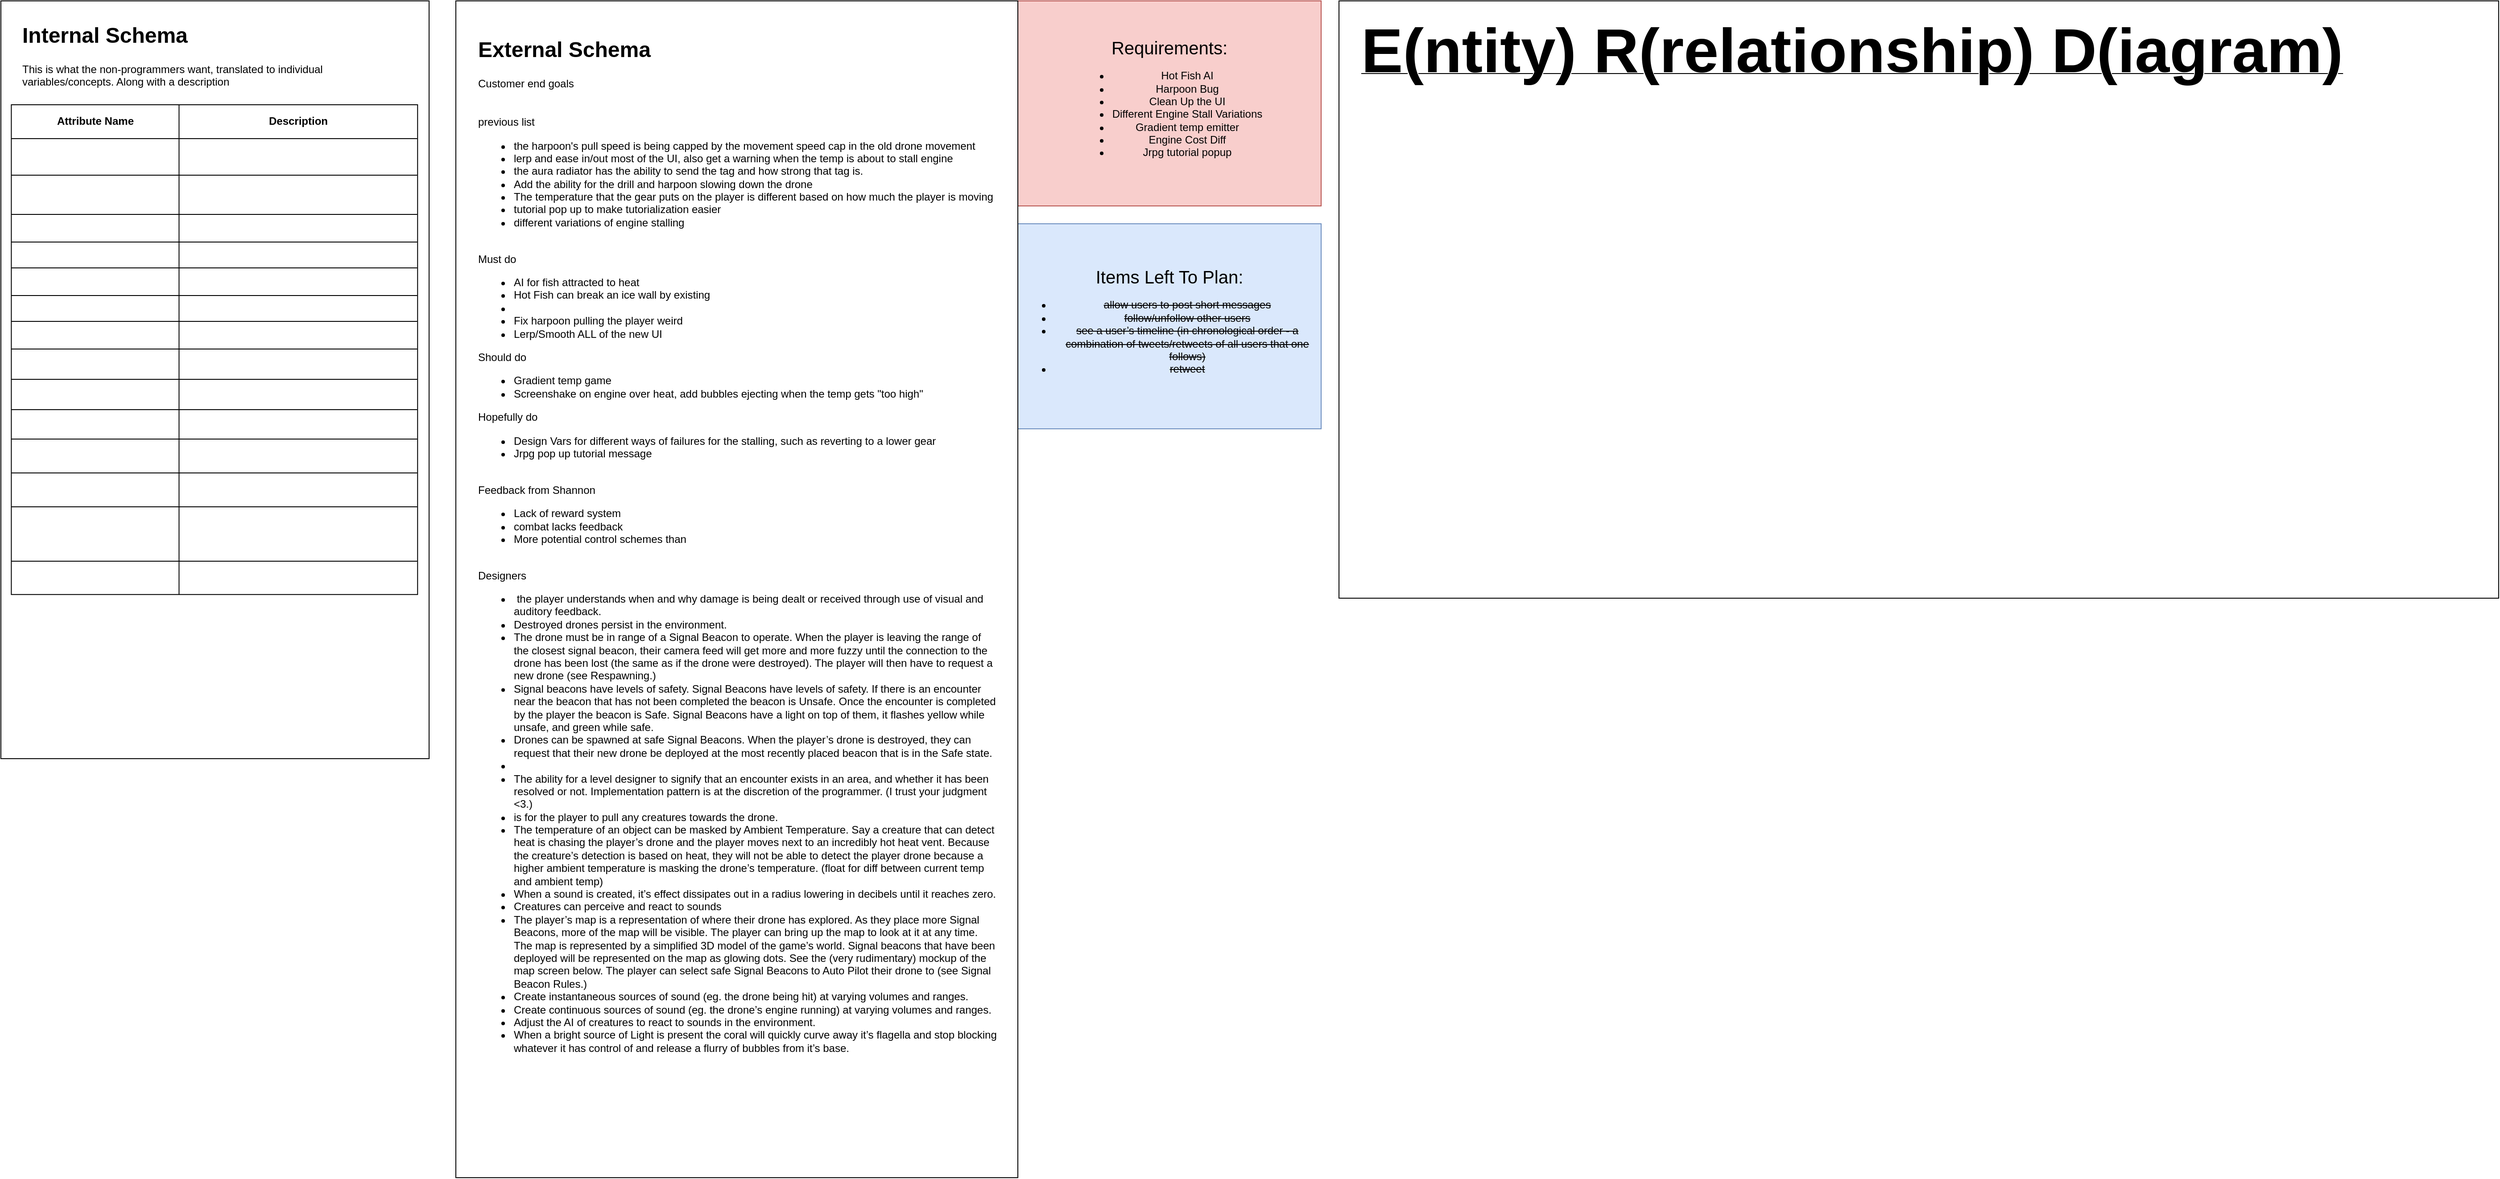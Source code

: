 <mxfile version="16.6.4" type="github">
  <diagram id="y5uNfYxEgai9vvKYRE7q" name="Page-1">
    <mxGraphModel dx="2272" dy="752" grid="1" gridSize="10" guides="1" tooltips="1" connect="1" arrows="1" fold="1" page="1" pageScale="1" pageWidth="850" pageHeight="1100" math="0" shadow="0">
      <root>
        <mxCell id="0" />
        <mxCell id="1" parent="0" />
        <mxCell id="go6vWqejy8pKC4_B8dgW-104" value="" style="group" parent="1" vertex="1" connectable="0">
          <mxGeometry x="-830" y="10" width="480" height="850" as="geometry" />
        </mxCell>
        <mxCell id="go6vWqejy8pKC4_B8dgW-105" value="" style="rounded=0;whiteSpace=wrap;html=1;" parent="go6vWqejy8pKC4_B8dgW-104" vertex="1">
          <mxGeometry width="480.0" height="850.0" as="geometry" />
        </mxCell>
        <mxCell id="go6vWqejy8pKC4_B8dgW-106" value="&lt;h1&gt;Internal Schema&lt;/h1&gt;&lt;div&gt;This is what the non-programmers want, translated to individual variables/concepts. Along with a description&lt;/div&gt;&lt;p&gt;&lt;/p&gt;" style="text;html=1;strokeColor=none;fillColor=none;spacing=5;spacingTop=-20;whiteSpace=wrap;overflow=hidden;rounded=0;" parent="go6vWqejy8pKC4_B8dgW-104" vertex="1">
          <mxGeometry x="19.2" y="18.889" width="441.6" height="207.778" as="geometry" />
        </mxCell>
        <mxCell id="go6vWqejy8pKC4_B8dgW-109" value="" style="shape=table;html=1;whiteSpace=wrap;startSize=0;container=1;collapsible=0;childLayout=tableLayout;" parent="go6vWqejy8pKC4_B8dgW-104" vertex="1">
          <mxGeometry x="11.707" y="116.44" width="455.415" height="549.48" as="geometry" />
        </mxCell>
        <mxCell id="go6vWqejy8pKC4_B8dgW-110" value="" style="shape=partialRectangle;html=1;whiteSpace=wrap;collapsible=0;dropTarget=0;pointerEvents=0;fillColor=none;top=0;left=0;bottom=0;right=0;points=[[0,0.5],[1,0.5]];portConstraint=eastwest;" parent="go6vWqejy8pKC4_B8dgW-109" vertex="1">
          <mxGeometry width="455.415" height="38" as="geometry" />
        </mxCell>
        <mxCell id="go6vWqejy8pKC4_B8dgW-111" value="&lt;b&gt;Attribute Name&lt;/b&gt;" style="shape=partialRectangle;html=1;whiteSpace=wrap;connectable=0;fillColor=none;top=0;left=0;bottom=0;right=0;overflow=hidden;" parent="go6vWqejy8pKC4_B8dgW-110" vertex="1">
          <mxGeometry width="188" height="38" as="geometry">
            <mxRectangle width="188" height="38" as="alternateBounds" />
          </mxGeometry>
        </mxCell>
        <mxCell id="go6vWqejy8pKC4_B8dgW-112" value="&lt;b&gt;Description&lt;/b&gt;" style="shape=partialRectangle;html=1;whiteSpace=wrap;connectable=0;fillColor=none;top=0;left=0;bottom=0;right=0;overflow=hidden;" parent="go6vWqejy8pKC4_B8dgW-110" vertex="1">
          <mxGeometry x="188" width="267" height="38" as="geometry">
            <mxRectangle width="267" height="38" as="alternateBounds" />
          </mxGeometry>
        </mxCell>
        <mxCell id="go6vWqejy8pKC4_B8dgW-118" value="" style="shape=partialRectangle;html=1;whiteSpace=wrap;collapsible=0;dropTarget=0;pointerEvents=0;fillColor=none;top=0;left=0;bottom=0;right=0;points=[[0,0.5],[1,0.5]];portConstraint=eastwest;" parent="go6vWqejy8pKC4_B8dgW-109" vertex="1">
          <mxGeometry y="38" width="455.415" height="41" as="geometry" />
        </mxCell>
        <mxCell id="go6vWqejy8pKC4_B8dgW-119" value="" style="shape=partialRectangle;html=1;whiteSpace=wrap;connectable=0;fillColor=none;top=0;left=0;bottom=0;right=0;overflow=hidden;" parent="go6vWqejy8pKC4_B8dgW-118" vertex="1">
          <mxGeometry width="188" height="41" as="geometry">
            <mxRectangle width="188" height="41" as="alternateBounds" />
          </mxGeometry>
        </mxCell>
        <mxCell id="go6vWqejy8pKC4_B8dgW-120" value="" style="shape=partialRectangle;html=1;whiteSpace=wrap;connectable=0;fillColor=none;top=0;left=0;bottom=0;right=0;overflow=hidden;" parent="go6vWqejy8pKC4_B8dgW-118" vertex="1">
          <mxGeometry x="188" width="267" height="41" as="geometry">
            <mxRectangle width="267" height="41" as="alternateBounds" />
          </mxGeometry>
        </mxCell>
        <mxCell id="go6vWqejy8pKC4_B8dgW-114" value="" style="shape=partialRectangle;html=1;whiteSpace=wrap;collapsible=0;dropTarget=0;pointerEvents=0;fillColor=none;top=0;left=0;bottom=0;right=0;points=[[0,0.5],[1,0.5]];portConstraint=eastwest;" parent="go6vWqejy8pKC4_B8dgW-109" vertex="1">
          <mxGeometry y="79" width="455.415" height="44" as="geometry" />
        </mxCell>
        <mxCell id="go6vWqejy8pKC4_B8dgW-115" value="" style="shape=partialRectangle;html=1;whiteSpace=wrap;connectable=0;fillColor=none;top=0;left=0;bottom=0;right=0;overflow=hidden;" parent="go6vWqejy8pKC4_B8dgW-114" vertex="1">
          <mxGeometry width="188" height="44" as="geometry">
            <mxRectangle width="188" height="44" as="alternateBounds" />
          </mxGeometry>
        </mxCell>
        <mxCell id="go6vWqejy8pKC4_B8dgW-116" value="" style="shape=partialRectangle;html=1;whiteSpace=wrap;connectable=0;fillColor=none;top=0;left=0;bottom=0;right=0;overflow=hidden;" parent="go6vWqejy8pKC4_B8dgW-114" vertex="1">
          <mxGeometry x="188" width="267" height="44" as="geometry">
            <mxRectangle width="267" height="44" as="alternateBounds" />
          </mxGeometry>
        </mxCell>
        <mxCell id="go6vWqejy8pKC4_B8dgW-155" style="shape=partialRectangle;html=1;whiteSpace=wrap;collapsible=0;dropTarget=0;pointerEvents=0;fillColor=none;top=0;left=0;bottom=0;right=0;points=[[0,0.5],[1,0.5]];portConstraint=eastwest;" parent="go6vWqejy8pKC4_B8dgW-109" vertex="1">
          <mxGeometry y="123" width="455.415" height="31" as="geometry" />
        </mxCell>
        <mxCell id="go6vWqejy8pKC4_B8dgW-156" value="" style="shape=partialRectangle;html=1;whiteSpace=wrap;connectable=0;fillColor=none;top=0;left=0;bottom=0;right=0;overflow=hidden;" parent="go6vWqejy8pKC4_B8dgW-155" vertex="1">
          <mxGeometry width="188" height="31" as="geometry">
            <mxRectangle width="188" height="31" as="alternateBounds" />
          </mxGeometry>
        </mxCell>
        <mxCell id="go6vWqejy8pKC4_B8dgW-157" value="" style="shape=partialRectangle;html=1;whiteSpace=wrap;connectable=0;fillColor=none;top=0;left=0;bottom=0;right=0;overflow=hidden;" parent="go6vWqejy8pKC4_B8dgW-155" vertex="1">
          <mxGeometry x="188" width="267" height="31" as="geometry">
            <mxRectangle width="267" height="31" as="alternateBounds" />
          </mxGeometry>
        </mxCell>
        <mxCell id="go6vWqejy8pKC4_B8dgW-152" style="shape=partialRectangle;html=1;whiteSpace=wrap;collapsible=0;dropTarget=0;pointerEvents=0;fillColor=none;top=0;left=0;bottom=0;right=0;points=[[0,0.5],[1,0.5]];portConstraint=eastwest;" parent="go6vWqejy8pKC4_B8dgW-109" vertex="1">
          <mxGeometry y="154" width="455.415" height="29" as="geometry" />
        </mxCell>
        <mxCell id="go6vWqejy8pKC4_B8dgW-153" value="&lt;span style=&quot;color: rgba(0 , 0 , 0 , 0) ; font-family: monospace ; font-size: 0px&quot;&gt;%3CmxGraphModel%3E%3Croot%3E%3CmxCell%20id%3D%220%22%2F%3E%3CmxCell%20id%3D%221%22%20parent%3D%220%22%2F%3E%3CmxCell%20id%3D%222%22%20value%3D%22Different%20engine%20stall%20variations%22%20style%3D%22shape%3DpartialRectangle%3Bhtml%3D1%3BwhiteSpace%3Dwrap%3Bconnectable%3D0%3BfillColor%3Dnone%3Btop%3D0%3Bleft%3D0%3Bbottom%3D0%3Bright%3D0%3Boverflow%3Dhidden%3B%22%20vertex%3D%221%22%20parent%3D%221%22%3E%3CmxGeometry%20x%3D%22-750%22%20y%3D%22458%22%20width%3D%22130%22%20height%3D%2235%22%20as%3D%22geometry%22%2F%3E%3C%2FmxCell%3E%3C%2Froot%3E%3C%2FmxGraphModel%3E&lt;/span&gt;" style="shape=partialRectangle;html=1;whiteSpace=wrap;connectable=0;fillColor=none;top=0;left=0;bottom=0;right=0;overflow=hidden;" parent="go6vWqejy8pKC4_B8dgW-152" vertex="1">
          <mxGeometry width="188" height="29" as="geometry">
            <mxRectangle width="188" height="29" as="alternateBounds" />
          </mxGeometry>
        </mxCell>
        <mxCell id="go6vWqejy8pKC4_B8dgW-154" value="" style="shape=partialRectangle;html=1;whiteSpace=wrap;connectable=0;fillColor=none;top=0;left=0;bottom=0;right=0;overflow=hidden;" parent="go6vWqejy8pKC4_B8dgW-152" vertex="1">
          <mxGeometry x="188" width="267" height="29" as="geometry">
            <mxRectangle width="267" height="29" as="alternateBounds" />
          </mxGeometry>
        </mxCell>
        <mxCell id="6U_FLFZ1m8M36dPALxO--58" style="shape=partialRectangle;html=1;whiteSpace=wrap;collapsible=0;dropTarget=0;pointerEvents=0;fillColor=none;top=0;left=0;bottom=0;right=0;points=[[0,0.5],[1,0.5]];portConstraint=eastwest;" parent="go6vWqejy8pKC4_B8dgW-109" vertex="1">
          <mxGeometry y="183" width="455.415" height="31" as="geometry" />
        </mxCell>
        <mxCell id="6U_FLFZ1m8M36dPALxO--59" value="" style="shape=partialRectangle;html=1;whiteSpace=wrap;connectable=0;fillColor=none;top=0;left=0;bottom=0;right=0;overflow=hidden;" parent="6U_FLFZ1m8M36dPALxO--58" vertex="1">
          <mxGeometry width="188" height="31" as="geometry">
            <mxRectangle width="188" height="31" as="alternateBounds" />
          </mxGeometry>
        </mxCell>
        <mxCell id="6U_FLFZ1m8M36dPALxO--60" value="" style="shape=partialRectangle;html=1;whiteSpace=wrap;connectable=0;fillColor=none;top=0;left=0;bottom=0;right=0;overflow=hidden;" parent="6U_FLFZ1m8M36dPALxO--58" vertex="1">
          <mxGeometry x="188" width="267" height="31" as="geometry">
            <mxRectangle width="267" height="31" as="alternateBounds" />
          </mxGeometry>
        </mxCell>
        <mxCell id="go6vWqejy8pKC4_B8dgW-167" style="shape=partialRectangle;html=1;whiteSpace=wrap;collapsible=0;dropTarget=0;pointerEvents=0;fillColor=none;top=0;left=0;bottom=0;right=0;points=[[0,0.5],[1,0.5]];portConstraint=eastwest;" parent="go6vWqejy8pKC4_B8dgW-109" vertex="1">
          <mxGeometry y="214" width="455.415" height="29" as="geometry" />
        </mxCell>
        <mxCell id="go6vWqejy8pKC4_B8dgW-168" value="" style="shape=partialRectangle;html=1;whiteSpace=wrap;connectable=0;fillColor=none;top=0;left=0;bottom=0;right=0;overflow=hidden;" parent="go6vWqejy8pKC4_B8dgW-167" vertex="1">
          <mxGeometry width="188" height="29" as="geometry">
            <mxRectangle width="188" height="29" as="alternateBounds" />
          </mxGeometry>
        </mxCell>
        <mxCell id="go6vWqejy8pKC4_B8dgW-169" value="" style="shape=partialRectangle;html=1;whiteSpace=wrap;connectable=0;fillColor=none;top=0;left=0;bottom=0;right=0;overflow=hidden;" parent="go6vWqejy8pKC4_B8dgW-167" vertex="1">
          <mxGeometry x="188" width="267" height="29" as="geometry">
            <mxRectangle width="267" height="29" as="alternateBounds" />
          </mxGeometry>
        </mxCell>
        <mxCell id="go6vWqejy8pKC4_B8dgW-149" style="shape=partialRectangle;html=1;whiteSpace=wrap;collapsible=0;dropTarget=0;pointerEvents=0;fillColor=none;top=0;left=0;bottom=0;right=0;points=[[0,0.5],[1,0.5]];portConstraint=eastwest;" parent="go6vWqejy8pKC4_B8dgW-109" vertex="1">
          <mxGeometry y="243" width="455.415" height="31" as="geometry" />
        </mxCell>
        <mxCell id="go6vWqejy8pKC4_B8dgW-150" value="" style="shape=partialRectangle;html=1;whiteSpace=wrap;connectable=0;fillColor=none;top=0;left=0;bottom=0;right=0;overflow=hidden;" parent="go6vWqejy8pKC4_B8dgW-149" vertex="1">
          <mxGeometry width="188" height="31" as="geometry">
            <mxRectangle width="188" height="31" as="alternateBounds" />
          </mxGeometry>
        </mxCell>
        <mxCell id="go6vWqejy8pKC4_B8dgW-151" value="" style="shape=partialRectangle;html=1;whiteSpace=wrap;connectable=0;fillColor=none;top=0;left=0;bottom=0;right=0;overflow=hidden;" parent="go6vWqejy8pKC4_B8dgW-149" vertex="1">
          <mxGeometry x="188" width="267" height="31" as="geometry">
            <mxRectangle width="267" height="31" as="alternateBounds" />
          </mxGeometry>
        </mxCell>
        <mxCell id="go6vWqejy8pKC4_B8dgW-146" style="shape=partialRectangle;html=1;whiteSpace=wrap;collapsible=0;dropTarget=0;pointerEvents=0;fillColor=none;top=0;left=0;bottom=0;right=0;points=[[0,0.5],[1,0.5]];portConstraint=eastwest;" parent="go6vWqejy8pKC4_B8dgW-109" vertex="1">
          <mxGeometry y="274" width="455.415" height="34" as="geometry" />
        </mxCell>
        <mxCell id="go6vWqejy8pKC4_B8dgW-147" value="" style="shape=partialRectangle;html=1;whiteSpace=wrap;connectable=0;fillColor=none;top=0;left=0;bottom=0;right=0;overflow=hidden;" parent="go6vWqejy8pKC4_B8dgW-146" vertex="1">
          <mxGeometry width="188" height="34" as="geometry">
            <mxRectangle width="188" height="34" as="alternateBounds" />
          </mxGeometry>
        </mxCell>
        <mxCell id="go6vWqejy8pKC4_B8dgW-148" value="" style="shape=partialRectangle;html=1;whiteSpace=wrap;connectable=0;fillColor=none;top=0;left=0;bottom=0;right=0;overflow=hidden;" parent="go6vWqejy8pKC4_B8dgW-146" vertex="1">
          <mxGeometry x="188" width="267" height="34" as="geometry">
            <mxRectangle width="267" height="34" as="alternateBounds" />
          </mxGeometry>
        </mxCell>
        <mxCell id="go6vWqejy8pKC4_B8dgW-158" style="shape=partialRectangle;html=1;whiteSpace=wrap;collapsible=0;dropTarget=0;pointerEvents=0;fillColor=none;top=0;left=0;bottom=0;right=0;points=[[0,0.5],[1,0.5]];portConstraint=eastwest;" parent="go6vWqejy8pKC4_B8dgW-109" vertex="1">
          <mxGeometry y="308" width="455.415" height="34" as="geometry" />
        </mxCell>
        <mxCell id="go6vWqejy8pKC4_B8dgW-159" value="" style="shape=partialRectangle;html=1;whiteSpace=wrap;connectable=0;fillColor=none;top=0;left=0;bottom=0;right=0;overflow=hidden;" parent="go6vWqejy8pKC4_B8dgW-158" vertex="1">
          <mxGeometry width="188" height="34" as="geometry">
            <mxRectangle width="188" height="34" as="alternateBounds" />
          </mxGeometry>
        </mxCell>
        <mxCell id="go6vWqejy8pKC4_B8dgW-160" value="" style="shape=partialRectangle;html=1;whiteSpace=wrap;connectable=0;fillColor=none;top=0;left=0;bottom=0;right=0;overflow=hidden;" parent="go6vWqejy8pKC4_B8dgW-158" vertex="1">
          <mxGeometry x="188" width="267" height="34" as="geometry">
            <mxRectangle width="267" height="34" as="alternateBounds" />
          </mxGeometry>
        </mxCell>
        <mxCell id="6U_FLFZ1m8M36dPALxO--18" style="shape=partialRectangle;html=1;whiteSpace=wrap;collapsible=0;dropTarget=0;pointerEvents=0;fillColor=none;top=0;left=0;bottom=0;right=0;points=[[0,0.5],[1,0.5]];portConstraint=eastwest;" parent="go6vWqejy8pKC4_B8dgW-109" vertex="1">
          <mxGeometry y="342" width="455.415" height="33" as="geometry" />
        </mxCell>
        <mxCell id="6U_FLFZ1m8M36dPALxO--19" value="" style="shape=partialRectangle;html=1;whiteSpace=wrap;connectable=0;fillColor=none;top=0;left=0;bottom=0;right=0;overflow=hidden;" parent="6U_FLFZ1m8M36dPALxO--18" vertex="1">
          <mxGeometry width="188" height="33" as="geometry">
            <mxRectangle width="188" height="33" as="alternateBounds" />
          </mxGeometry>
        </mxCell>
        <mxCell id="6U_FLFZ1m8M36dPALxO--20" value="" style="shape=partialRectangle;html=1;whiteSpace=wrap;connectable=0;fillColor=none;top=0;left=0;bottom=0;right=0;overflow=hidden;" parent="6U_FLFZ1m8M36dPALxO--18" vertex="1">
          <mxGeometry x="188" width="267" height="33" as="geometry">
            <mxRectangle width="267" height="33" as="alternateBounds" />
          </mxGeometry>
        </mxCell>
        <mxCell id="go6vWqejy8pKC4_B8dgW-170" style="shape=partialRectangle;html=1;whiteSpace=wrap;collapsible=0;dropTarget=0;pointerEvents=0;fillColor=none;top=0;left=0;bottom=0;right=0;points=[[0,0.5],[1,0.5]];portConstraint=eastwest;" parent="go6vWqejy8pKC4_B8dgW-109" vertex="1">
          <mxGeometry y="375" width="455.415" height="38" as="geometry" />
        </mxCell>
        <mxCell id="go6vWqejy8pKC4_B8dgW-171" value="" style="shape=partialRectangle;html=1;whiteSpace=wrap;connectable=0;fillColor=none;top=0;left=0;bottom=0;right=0;overflow=hidden;" parent="go6vWqejy8pKC4_B8dgW-170" vertex="1">
          <mxGeometry width="188" height="38" as="geometry">
            <mxRectangle width="188" height="38" as="alternateBounds" />
          </mxGeometry>
        </mxCell>
        <mxCell id="go6vWqejy8pKC4_B8dgW-172" value="" style="shape=partialRectangle;html=1;whiteSpace=wrap;connectable=0;fillColor=none;top=0;left=0;bottom=0;right=0;overflow=hidden;" parent="go6vWqejy8pKC4_B8dgW-170" vertex="1">
          <mxGeometry x="188" width="267" height="38" as="geometry">
            <mxRectangle width="267" height="38" as="alternateBounds" />
          </mxGeometry>
        </mxCell>
        <mxCell id="go6vWqejy8pKC4_B8dgW-173" style="shape=partialRectangle;html=1;whiteSpace=wrap;collapsible=0;dropTarget=0;pointerEvents=0;fillColor=none;top=0;left=0;bottom=0;right=0;points=[[0,0.5],[1,0.5]];portConstraint=eastwest;" parent="go6vWqejy8pKC4_B8dgW-109" vertex="1">
          <mxGeometry y="413" width="455.415" height="38" as="geometry" />
        </mxCell>
        <mxCell id="go6vWqejy8pKC4_B8dgW-174" value="" style="shape=partialRectangle;html=1;whiteSpace=wrap;connectable=0;fillColor=none;top=0;left=0;bottom=0;right=0;overflow=hidden;" parent="go6vWqejy8pKC4_B8dgW-173" vertex="1">
          <mxGeometry width="188" height="38" as="geometry">
            <mxRectangle width="188" height="38" as="alternateBounds" />
          </mxGeometry>
        </mxCell>
        <mxCell id="go6vWqejy8pKC4_B8dgW-175" value="" style="shape=partialRectangle;html=1;whiteSpace=wrap;connectable=0;fillColor=none;top=0;left=0;bottom=0;right=0;overflow=hidden;" parent="go6vWqejy8pKC4_B8dgW-173" vertex="1">
          <mxGeometry x="188" width="267" height="38" as="geometry">
            <mxRectangle width="267" height="38" as="alternateBounds" />
          </mxGeometry>
        </mxCell>
        <mxCell id="go6vWqejy8pKC4_B8dgW-176" style="shape=partialRectangle;html=1;whiteSpace=wrap;collapsible=0;dropTarget=0;pointerEvents=0;fillColor=none;top=0;left=0;bottom=0;right=0;points=[[0,0.5],[1,0.5]];portConstraint=eastwest;" parent="go6vWqejy8pKC4_B8dgW-109" vertex="1">
          <mxGeometry y="451" width="455.415" height="61" as="geometry" />
        </mxCell>
        <mxCell id="go6vWqejy8pKC4_B8dgW-177" value="" style="shape=partialRectangle;html=1;whiteSpace=wrap;connectable=0;fillColor=none;top=0;left=0;bottom=0;right=0;overflow=hidden;" parent="go6vWqejy8pKC4_B8dgW-176" vertex="1">
          <mxGeometry width="188" height="61" as="geometry">
            <mxRectangle width="188" height="61" as="alternateBounds" />
          </mxGeometry>
        </mxCell>
        <mxCell id="go6vWqejy8pKC4_B8dgW-178" value="" style="shape=partialRectangle;html=1;whiteSpace=wrap;connectable=0;fillColor=none;top=0;left=0;bottom=0;right=0;overflow=hidden;" parent="go6vWqejy8pKC4_B8dgW-176" vertex="1">
          <mxGeometry x="188" width="267" height="61" as="geometry">
            <mxRectangle width="267" height="61" as="alternateBounds" />
          </mxGeometry>
        </mxCell>
        <mxCell id="go6vWqejy8pKC4_B8dgW-188" style="shape=partialRectangle;html=1;whiteSpace=wrap;collapsible=0;dropTarget=0;pointerEvents=0;fillColor=none;top=0;left=0;bottom=0;right=0;points=[[0,0.5],[1,0.5]];portConstraint=eastwest;" parent="go6vWqejy8pKC4_B8dgW-109" vertex="1">
          <mxGeometry y="512" width="455.415" height="37" as="geometry" />
        </mxCell>
        <mxCell id="go6vWqejy8pKC4_B8dgW-189" value="" style="shape=partialRectangle;html=1;whiteSpace=wrap;connectable=0;fillColor=none;top=0;left=0;bottom=0;right=0;overflow=hidden;" parent="go6vWqejy8pKC4_B8dgW-188" vertex="1">
          <mxGeometry width="188" height="37" as="geometry">
            <mxRectangle width="188" height="37" as="alternateBounds" />
          </mxGeometry>
        </mxCell>
        <mxCell id="go6vWqejy8pKC4_B8dgW-190" value="" style="shape=partialRectangle;html=1;whiteSpace=wrap;connectable=0;fillColor=none;top=0;left=0;bottom=0;right=0;overflow=hidden;" parent="go6vWqejy8pKC4_B8dgW-188" vertex="1">
          <mxGeometry x="188" width="267" height="37" as="geometry">
            <mxRectangle width="267" height="37" as="alternateBounds" />
          </mxGeometry>
        </mxCell>
        <mxCell id="X6cNBren62eQBll-vNDI-18" value="" style="shape=partialRectangle;html=1;whiteSpace=wrap;connectable=0;fillColor=none;top=0;left=0;bottom=0;right=0;overflow=hidden;" parent="go6vWqejy8pKC4_B8dgW-104" vertex="1">
          <mxGeometry x="11.707" y="628.767" width="152.195" height="40.753" as="geometry" />
        </mxCell>
        <mxCell id="hxR5QbofLgMlqyNFFXLC-1" value="&lt;div&gt;&lt;span&gt;&lt;font style=&quot;font-size: 20px&quot;&gt;Requirements:&lt;/font&gt;&lt;/span&gt;&lt;/div&gt;&lt;ul&gt;&lt;li&gt;Hot Fish AI&lt;/li&gt;&lt;li&gt;Harpoon Bug&lt;/li&gt;&lt;li&gt;Clean Up the UI&lt;/li&gt;&lt;li&gt;Different Engine Stall Variations&lt;/li&gt;&lt;li&gt;Gradient temp emitter&lt;/li&gt;&lt;li&gt;Engine Cost Diff&lt;/li&gt;&lt;li&gt;Jrpg tutorial popup&lt;/li&gt;&lt;/ul&gt;" style="whiteSpace=wrap;html=1;fillColor=#f8cecc;strokeColor=#b85450;" parent="1" vertex="1">
          <mxGeometry x="310" y="10" width="340" height="230" as="geometry" />
        </mxCell>
        <mxCell id="hxR5QbofLgMlqyNFFXLC-5" value="&lt;div&gt;&lt;span&gt;&lt;font style=&quot;font-size: 20px&quot;&gt;Items Left To Plan:&lt;/font&gt;&lt;/span&gt;&lt;/div&gt;&lt;ul&gt;&lt;li&gt;&lt;strike&gt;allow users to post short messages&lt;/strike&gt;&lt;/li&gt;&lt;li&gt;&lt;strike&gt;follow/unfollow other users&lt;/strike&gt;&lt;/li&gt;&lt;li&gt;&lt;strike&gt;see a user’s timeline (in chronological order - a combination of tweets/retweets of all users that one follows)&lt;/strike&gt;&lt;/li&gt;&lt;li&gt;&lt;strike&gt;retweet&lt;/strike&gt;&lt;/li&gt;&lt;/ul&gt;" style="whiteSpace=wrap;html=1;fillColor=#dae8fc;strokeColor=#6c8ebf;" parent="1" vertex="1">
          <mxGeometry x="310" y="260" width="340" height="230" as="geometry" />
        </mxCell>
        <mxCell id="go6vWqejy8pKC4_B8dgW-16" value="" style="group" parent="1" vertex="1" connectable="0">
          <mxGeometry x="-320" y="10" width="630" height="1320" as="geometry" />
        </mxCell>
        <mxCell id="go6vWqejy8pKC4_B8dgW-14" value="" style="rounded=0;whiteSpace=wrap;html=1;" parent="go6vWqejy8pKC4_B8dgW-16" vertex="1">
          <mxGeometry width="630" height="1320" as="geometry" />
        </mxCell>
        <mxCell id="go6vWqejy8pKC4_B8dgW-15" value="&lt;h1&gt;External Schema&lt;/h1&gt;Customer end goals&lt;br&gt;&lt;br&gt;&lt;br&gt;previous list&lt;br&gt;&lt;ul&gt;&lt;li&gt;the harpoon&#39;s pull speed is being capped by the movement speed cap in the old drone movement&lt;br&gt;&lt;/li&gt;&lt;li&gt;&lt;span style=&quot;text-align: center&quot;&gt;lerp and ease in/out most of the UI,&amp;nbsp;&lt;/span&gt;&lt;span style=&quot;text-align: center&quot;&gt;also get a warning when the temp is about to stall engine&lt;/span&gt;&lt;br&gt;&lt;/li&gt;&lt;li&gt;&lt;span style=&quot;text-align: center&quot;&gt;the aura radiator has the ability to send the tag and how strong that tag is.&lt;br&gt;&lt;/span&gt;&lt;/li&gt;&lt;li&gt;&lt;span style=&quot;text-align: center&quot;&gt;Add the ability for the drill and harpoon slowing down the drone&lt;br&gt;&lt;/span&gt;&lt;/li&gt;&lt;li&gt;&lt;span style=&quot;text-align: center&quot;&gt;The temperature that the gear puts on the player is different based on how much the player is moving&lt;br&gt;&lt;/span&gt;&lt;/li&gt;&lt;li&gt;tutorial pop up to make tutorialization easier&lt;/li&gt;&lt;li&gt;different variations of engine stalling&lt;/li&gt;&lt;/ul&gt;&lt;br&gt;Must do&lt;br&gt;&lt;ul&gt;&lt;li&gt;AI for fish attracted to heat&lt;/li&gt;&lt;li&gt;Hot Fish can break an ice wall by existing&lt;br&gt;&lt;/li&gt;&lt;li&gt;&lt;span&gt;&lt;br&gt;&lt;/span&gt;&lt;/li&gt;&lt;li&gt;&lt;span&gt;Fix harpoon pulling the player weird&lt;/span&gt;&lt;br&gt;&lt;/li&gt;&lt;li&gt;Lerp/Smooth ALL of the new UI&lt;/li&gt;&lt;/ul&gt;&lt;div&gt;Should do&lt;/div&gt;&lt;ul&gt;&lt;li&gt;Gradient temp game&lt;/li&gt;&lt;li&gt;Screenshake on engine over heat, add bubbles ejecting when the temp gets &quot;too high&quot;&lt;/li&gt;&lt;/ul&gt;&lt;div&gt;Hopefully do&lt;/div&gt;&lt;ul&gt;&lt;li&gt;Design Vars for different ways of failures for the stalling, such as reverting to a lower gear&lt;/li&gt;&lt;li&gt;Jrpg pop up tutorial message&lt;br&gt;&lt;br&gt;&lt;/li&gt;&lt;/ul&gt;&lt;div&gt;Feedback from Shannon&lt;/div&gt;&lt;div&gt;&lt;ul&gt;&lt;li&gt;Lack of reward system&lt;/li&gt;&lt;li&gt;combat lacks feedback&lt;/li&gt;&lt;li&gt;More potential control schemes than&amp;nbsp;&lt;br&gt;&lt;br&gt;&lt;/li&gt;&lt;/ul&gt;&lt;div&gt;Designers&lt;/div&gt;&lt;/div&gt;&lt;div&gt;&lt;ul&gt;&lt;li&gt;&amp;nbsp;the player understands when and why damage is being dealt or received through use of visual and auditory feedback.&lt;br&gt;&lt;/li&gt;&lt;li&gt;Destroyed drones persist in the environment.&lt;/li&gt;&lt;li&gt;The drone must be in range of a Signal Beacon to operate. When the player is leaving the range of the closest signal beacon, their camera feed will get more and more fuzzy until the connection to the drone has been lost (the same as if the drone were destroyed). The player will then have to request a new drone (see Respawning.)&lt;/li&gt;&lt;li&gt;Signal beacons have levels of safety. Signal Beacons have levels of safety. If there is an encounter near the beacon that has not been completed the beacon is Unsafe. Once the encounter is completed by the player the beacon is Safe.&amp;nbsp;Signal Beacons have a light on top of them, it flashes yellow while unsafe, and green while safe.&lt;/li&gt;&lt;li&gt;Drones can be spawned at safe Signal Beacons. When the player’s drone is destroyed, they can request that their new drone be deployed at the most recently placed beacon that is in the Safe state.&lt;/li&gt;&lt;li&gt;&lt;br&gt;&lt;/li&gt;&lt;li&gt;The ability for a level designer to signify that an encounter exists in an area, and whether it has been resolved or not. Implementation pattern is at the discretion of the programmer. (I trust your judgment &amp;lt;3.)&lt;/li&gt;&lt;li&gt;is for the player to pull any creatures towards the drone.&lt;br&gt;&lt;/li&gt;&lt;li&gt;The temperature of an object can be masked by Ambient Temperature. Say a creature that can detect heat is chasing the player’s drone and the player moves next to an incredibly hot heat vent. Because the creature’s detection is based on heat, they will not be able to detect the player drone because a higher ambient temperature is masking the drone’s temperature. (float for diff between current temp and ambient temp)&lt;br&gt;&lt;/li&gt;&lt;li&gt;When a sound is created, it’s effect dissipates out in a radius lowering in decibels until it reaches zero.&lt;/li&gt;&lt;li&gt;Creatures can perceive and react to sounds&lt;br&gt;&lt;/li&gt;&lt;li&gt;The player’s map is a representation of where their drone has explored. As they place more Signal Beacons, more of the map will be visible. The player can bring up the map to look at it at any time. The map is represented by a simplified 3D model of the game’s world. Signal beacons that have been deployed will be represented on the map as glowing dots. See the (very rudimentary) mockup of the map screen below. The player can select safe Signal Beacons to Auto Pilot their drone to (see Signal Beacon Rules.)&lt;/li&gt;&lt;li&gt;Create instantaneous sources of sound (eg. the drone being hit) at varying volumes and ranges.&lt;/li&gt;&lt;li&gt;Create continuous sources of sound (eg. the drone’s engine running) at varying volumes and ranges.&lt;/li&gt;&lt;li&gt;Adjust the AI of creatures to react to sounds in the environment.&lt;/li&gt;&lt;li&gt;When a bright source of Light is present the coral will quickly curve away it’s flagella and stop blocking whatever it has control of and release a flurry of bubbles from it’s base.&lt;/li&gt;&lt;/ul&gt;&lt;/div&gt;&lt;p&gt;&lt;/p&gt;" style="text;html=1;strokeColor=none;fillColor=none;spacing=5;spacingTop=-20;whiteSpace=wrap;overflow=hidden;rounded=0;" parent="go6vWqejy8pKC4_B8dgW-16" vertex="1">
          <mxGeometry x="20" y="35.22" width="589.77" height="1264.78" as="geometry" />
        </mxCell>
        <mxCell id="xhr826M39EY4KeseyqCB-3" value="" style="group" parent="1" vertex="1" connectable="0">
          <mxGeometry x="670" y="10" width="1300" height="670" as="geometry" />
        </mxCell>
        <mxCell id="1ae0I56IuYL9EDaaSJPz-2" value="" style="rounded=0;whiteSpace=wrap;html=1;" parent="xhr826M39EY4KeseyqCB-3" vertex="1">
          <mxGeometry width="1300" height="670" as="geometry" />
        </mxCell>
        <mxCell id="1ae0I56IuYL9EDaaSJPz-1" value="&lt;font size=&quot;1&quot;&gt;&lt;u&gt;&lt;b style=&quot;font-size: 70px&quot;&gt;E(ntity) R(relationship) D(iagram)&lt;/b&gt;&lt;/u&gt;&lt;/font&gt;" style="text;html=1;strokeColor=none;fillColor=none;align=left;verticalAlign=middle;whiteSpace=wrap;rounded=0;" parent="xhr826M39EY4KeseyqCB-3" vertex="1">
          <mxGeometry x="23.494" width="1276.506" height="110" as="geometry" />
        </mxCell>
      </root>
    </mxGraphModel>
  </diagram>
</mxfile>
